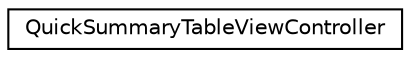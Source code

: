 digraph G
{
  edge [fontname="Helvetica",fontsize="10",labelfontname="Helvetica",labelfontsize="10"];
  node [fontname="Helvetica",fontsize="10",shape=record];
  rankdir=LR;
  Node1 [label="QuickSummaryTableViewController",height=0.2,width=0.4,color="black", fillcolor="white", style="filled",URL="$interface_quick_summary_table_view_controller.html",tooltip="Shows income/payment quick summary by day, week, month, year."];
}
